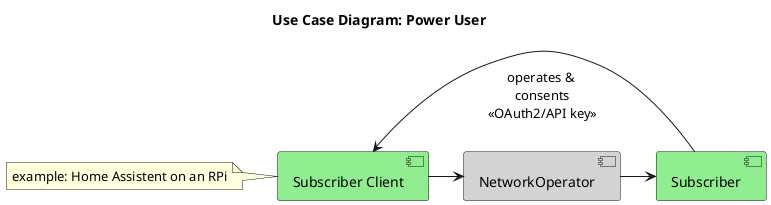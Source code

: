 @startuml
title Use Case Diagram: Power User

[Subscriber Client] #LightGreen
[NetworkOperator] #LightGray
[Subscriber] #LightGreen
[Subscriber Client] -> [NetworkOperator]
[NetworkOperator] -> [Subscriber]
[Subscriber] -> [Subscriber Client] : \noperates & \nconsents\n<<OAuth2/API key>>

note left of [Subscriber Client] : example: Home Assistent on an RPi

@enduml

@startuml

object RequiredScopes {
  <#LightBlue,#black>|= Scope |= Notes |
  <#LightYellow>| cpe-management-service-sites-read | Subscriber selected for Client |
  <#LightYellow>| cpe-management-service-sites-location-read | Subscriber selected for Client |
  <#LightYellow>| cpe-management-devices-read | Subscriber selected for Client |
  <#LightYellow>| cpe-management-devices-hardware-address-read | Subscriber selected for Client |
  <#LightYellow>| cpe-management-devices-write | Subscriber selected for Client |
  <#LightYellow>| cpe-management-isolated-networks-read | Subscriber selected for Client |
  <#LightYellow>| cpe-management-isolated-networks-write | Subscriber selected for Client |
  <#LightYellow>| cpe-management-isolated-networks-primary-read | Subscriber selected for Client |
  <#LightYellow>| cpe-management-isolated-networks-primary-write | Subscriber selected for Client |
  <#LightYellow>| cpe-management-isolated-networks-auxiliary-read | Subscriber selected for Client |
  <#LightYellow>| cpe-management-isolated-networks-auxiliary-write | Subscriber selected for Client |
  <#LightYellow>| cpe-management-reboot-requests-read | Subscriber selected for Client |
  <#LightYellow>| cpe-management-reboot-requests-write | Subscriber selected for Client |
}

object AccessRights {
  <#LightBlue,#black>|= Route |= Notes |
  <#LightYellow>| GET /service-sites | Subscriber selected for Client |
  <#LightYellow>| GET /service-sites/{sideId} | Subscriber selected for Client |
  <#LightYellow>| GET /service-sites/{siteId}/devices | Subscriber selected for Client |
  <#LightYellow>| GET /service-sites/{siteId}/isolated-networks | Subscriber selected for Client |
  <#LightYellow>| GET /service-sites/{siteId}/devices | Subscriber selected for Client |
  <#LightYellow>| GET /devices | Subscriber selected for Client |
  <#LightYellow>| GET /devices/{deviceId} | Subscriber selected for Client |
  <#LightYellow>| GET /devices/{deviceId}/isolated-networks | Subscriber selected for Client |
  <#LightYellow>| PATCH /devices/{deviceId}/isolated-networks | Subscriber selected for Client |
  <#LightYellow>| GET /isolated-networks | Subscriber selected for Client |
  <#LightYellow>| POST /isolated-networks | Subscriber selected for Client |
  <#LightYellow>| GET /isolated-networks/{netId} | Subscriber selected for Client |
  <#LightYellow>| PATCH /isolated-networks/{netId} | Subscriber selected for Client |
  <#LightYellow>| DELETE /isolated-networks/{netId} | Subscriber selected for Client |
  <#LightYellow>| GET /isolated-networks/{netId}/devices | Subscriber selected for Client |
  <#LightYellow>| PATCH /isolated-networks/{netId}/devices | Subscriber selected for Client |
  <#LightYellow>| GET /reboot-requests | Subscriber selected for Client |
  <#LightYellow>| POST /reboot-requests | Subscriber selected for Client |
  <#LightYellow>| GET /reboot-requests{rebootId} | Subscriber selected for Client |
  <#LightYellow>| PATCH /reboot-requests{rebootId} | Subscriber selected for Client |
  <#LightYellow>| DELETE /reboot-requests{rebootId} | Subscriber selected for Client |
}
@enduml
